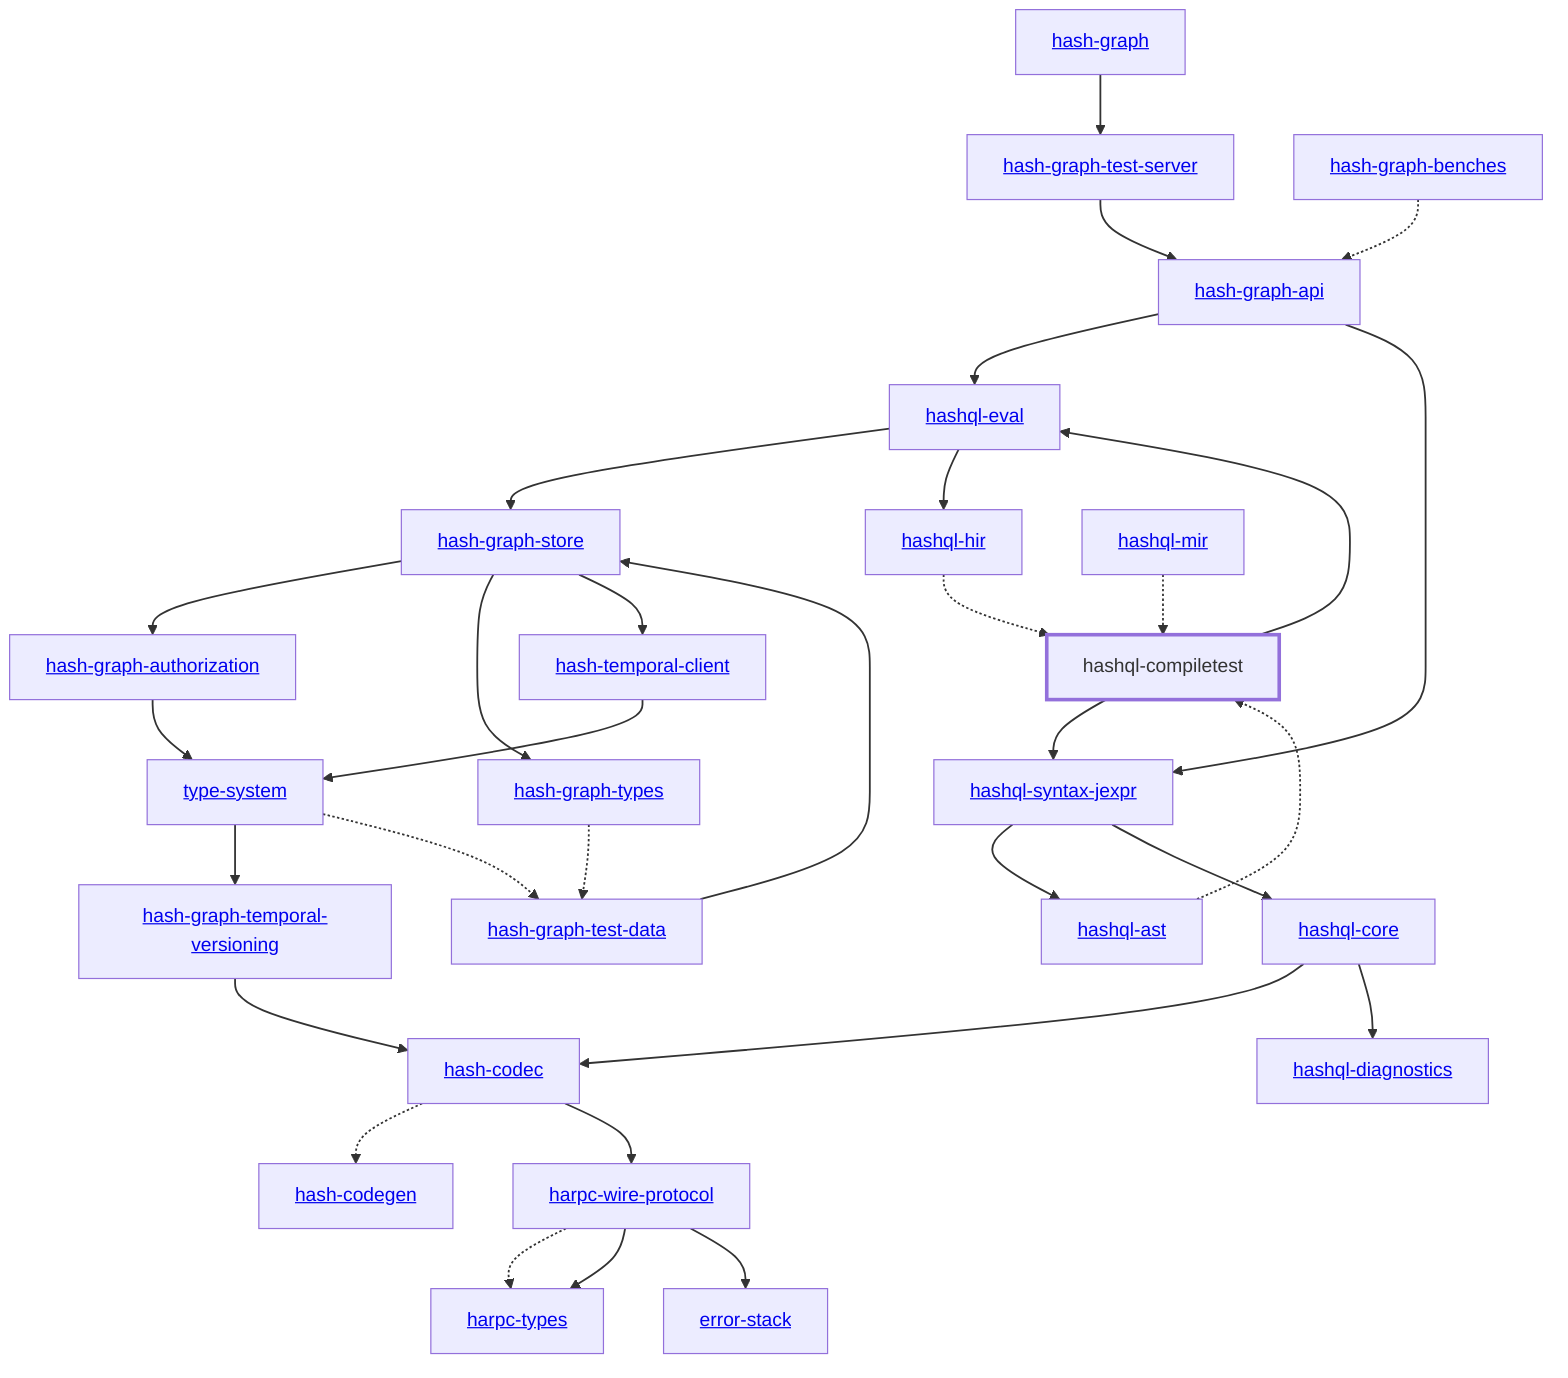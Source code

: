 graph TD
    linkStyle default stroke-width:1.5px
    classDef default stroke-width:1px
    classDef root stroke-width:3px
    classDef dev stroke-width:1px
    classDef build stroke-width:1px
    %% Legend
    %% --> : Normal dependency
    %% -.-> : Dev dependency
    %% ---> : Build dependency
    0[<a href="../hash_graph/index.html">hash-graph</a>]
    1[<a href="../type_system/index.html">type-system</a>]
    2[<a href="../hash_codec/index.html">hash-codec</a>]
    3[<a href="../hash_codegen/index.html">hash-codegen</a>]
    4[<a href="../hash_graph_api/index.html">hash-graph-api</a>]
    5[<a href="../hash_graph_authorization/index.html">hash-graph-authorization</a>]
    6[<a href="../hash_graph_store/index.html">hash-graph-store</a>]
    7[<a href="../hash_graph_temporal_versioning/index.html">hash-graph-temporal-versioning</a>]
    8[<a href="../hash_graph_test_server/index.html">hash-graph-test-server</a>]
    9[<a href="../hash_graph_types/index.html">hash-graph-types</a>]
    10[<a href="../harpc_types/index.html">harpc-types</a>]
    11[<a href="../harpc_wire_protocol/index.html">harpc-wire-protocol</a>]
    12[<a href="../hashql_ast/index.html">hashql-ast</a>]
    13[hashql-compiletest]
    class 13 root
    14[<a href="../hashql_core/index.html">hashql-core</a>]
    15[<a href="../hashql_diagnostics/index.html">hashql-diagnostics</a>]
    16[<a href="../hashql_eval/index.html">hashql-eval</a>]
    17[<a href="../hashql_hir/index.html">hashql-hir</a>]
    18[<a href="../hashql_mir/index.html">hashql-mir</a>]
    19[<a href="../hashql_syntax_jexpr/index.html">hashql-syntax-jexpr</a>]
    20[<a href="../hash_temporal_client/index.html">hash-temporal-client</a>]
    21[<a href="../error_stack/index.html">error-stack</a>]
    22[<a href="../hash_graph_benches/index.html">hash-graph-benches</a>]
    23[<a href="../hash_graph_test_data/index.html">hash-graph-test-data</a>]
    0 --> 8
    1 --> 7
    1 -.-> 23
    2 -.-> 3
    2 --> 11
    4 --> 16
    4 --> 19
    5 --> 1
    6 --> 5
    6 --> 9
    6 --> 20
    7 --> 2
    8 --> 4
    9 -.-> 23
    11 -.-> 10
    11 --> 10
    11 --> 21
    12 -.-> 13
    13 --> 16
    13 --> 19
    14 --> 2
    14 --> 15
    16 --> 6
    16 --> 17
    17 -.-> 13
    18 -.-> 13
    19 --> 12
    19 --> 14
    20 --> 1
    22 -.-> 4
    23 --> 6